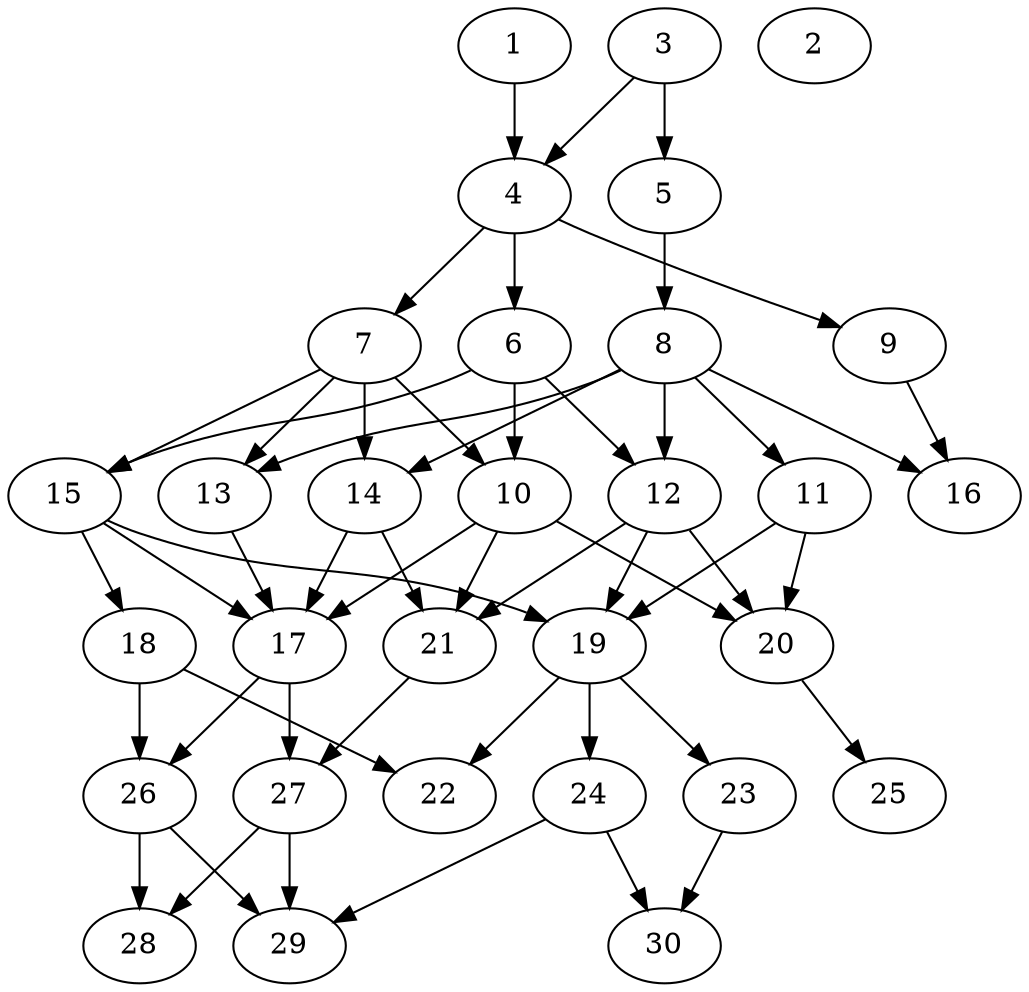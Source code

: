 // DAG automatically generated by daggen at Thu Oct  3 14:04:19 2019
// ./daggen --dot -n 30 --ccr 0.4 --fat 0.5 --regular 0.5 --density 0.5 --mindata 5242880 --maxdata 52428800 
digraph G {
  1 [size="54824960", alpha="0.19", expect_size="21929984"] 
  1 -> 4 [size ="21929984"]
  2 [size="44966400", alpha="0.20", expect_size="17986560"] 
  3 [size="52992000", alpha="0.15", expect_size="21196800"] 
  3 -> 4 [size ="21196800"]
  3 -> 5 [size ="21196800"]
  4 [size="70318080", alpha="0.07", expect_size="28127232"] 
  4 -> 6 [size ="28127232"]
  4 -> 7 [size ="28127232"]
  4 -> 9 [size ="28127232"]
  5 [size="119879680", alpha="0.05", expect_size="47951872"] 
  5 -> 8 [size ="47951872"]
  6 [size="106408960", alpha="0.04", expect_size="42563584"] 
  6 -> 10 [size ="42563584"]
  6 -> 12 [size ="42563584"]
  6 -> 15 [size ="42563584"]
  7 [size="65180160", alpha="0.17", expect_size="26072064"] 
  7 -> 10 [size ="26072064"]
  7 -> 13 [size ="26072064"]
  7 -> 14 [size ="26072064"]
  7 -> 15 [size ="26072064"]
  8 [size="39144960", alpha="0.14", expect_size="15657984"] 
  8 -> 11 [size ="15657984"]
  8 -> 12 [size ="15657984"]
  8 -> 13 [size ="15657984"]
  8 -> 14 [size ="15657984"]
  8 -> 16 [size ="15657984"]
  9 [size="74083840", alpha="0.00", expect_size="29633536"] 
  9 -> 16 [size ="29633536"]
  10 [size="70540800", alpha="0.17", expect_size="28216320"] 
  10 -> 17 [size ="28216320"]
  10 -> 20 [size ="28216320"]
  10 -> 21 [size ="28216320"]
  11 [size="38005760", alpha="0.03", expect_size="15202304"] 
  11 -> 19 [size ="15202304"]
  11 -> 20 [size ="15202304"]
  12 [size="31042560", alpha="0.18", expect_size="12417024"] 
  12 -> 19 [size ="12417024"]
  12 -> 20 [size ="12417024"]
  12 -> 21 [size ="12417024"]
  13 [size="30371840", alpha="0.09", expect_size="12148736"] 
  13 -> 17 [size ="12148736"]
  14 [size="119603200", alpha="0.11", expect_size="47841280"] 
  14 -> 17 [size ="47841280"]
  14 -> 21 [size ="47841280"]
  15 [size="45283840", alpha="0.08", expect_size="18113536"] 
  15 -> 17 [size ="18113536"]
  15 -> 18 [size ="18113536"]
  15 -> 19 [size ="18113536"]
  16 [size="75863040", alpha="0.08", expect_size="30345216"] 
  17 [size="101299200", alpha="0.15", expect_size="40519680"] 
  17 -> 26 [size ="40519680"]
  17 -> 27 [size ="40519680"]
  18 [size="85975040", alpha="0.19", expect_size="34390016"] 
  18 -> 22 [size ="34390016"]
  18 -> 26 [size ="34390016"]
  19 [size="48624640", alpha="0.04", expect_size="19449856"] 
  19 -> 22 [size ="19449856"]
  19 -> 23 [size ="19449856"]
  19 -> 24 [size ="19449856"]
  20 [size="49384960", alpha="0.20", expect_size="19753984"] 
  20 -> 25 [size ="19753984"]
  21 [size="33643520", alpha="0.03", expect_size="13457408"] 
  21 -> 27 [size ="13457408"]
  22 [size="48936960", alpha="0.11", expect_size="19574784"] 
  23 [size="38487040", alpha="0.06", expect_size="15394816"] 
  23 -> 30 [size ="15394816"]
  24 [size="90672640", alpha="0.11", expect_size="36269056"] 
  24 -> 29 [size ="36269056"]
  24 -> 30 [size ="36269056"]
  25 [size="39987200", alpha="0.14", expect_size="15994880"] 
  26 [size="85386240", alpha="0.12", expect_size="34154496"] 
  26 -> 28 [size ="34154496"]
  26 -> 29 [size ="34154496"]
  27 [size="15641600", alpha="0.20", expect_size="6256640"] 
  27 -> 28 [size ="6256640"]
  27 -> 29 [size ="6256640"]
  28 [size="102965760", alpha="0.12", expect_size="41186304"] 
  29 [size="96000000", alpha="0.14", expect_size="38400000"] 
  30 [size="118108160", alpha="0.06", expect_size="47243264"] 
}
